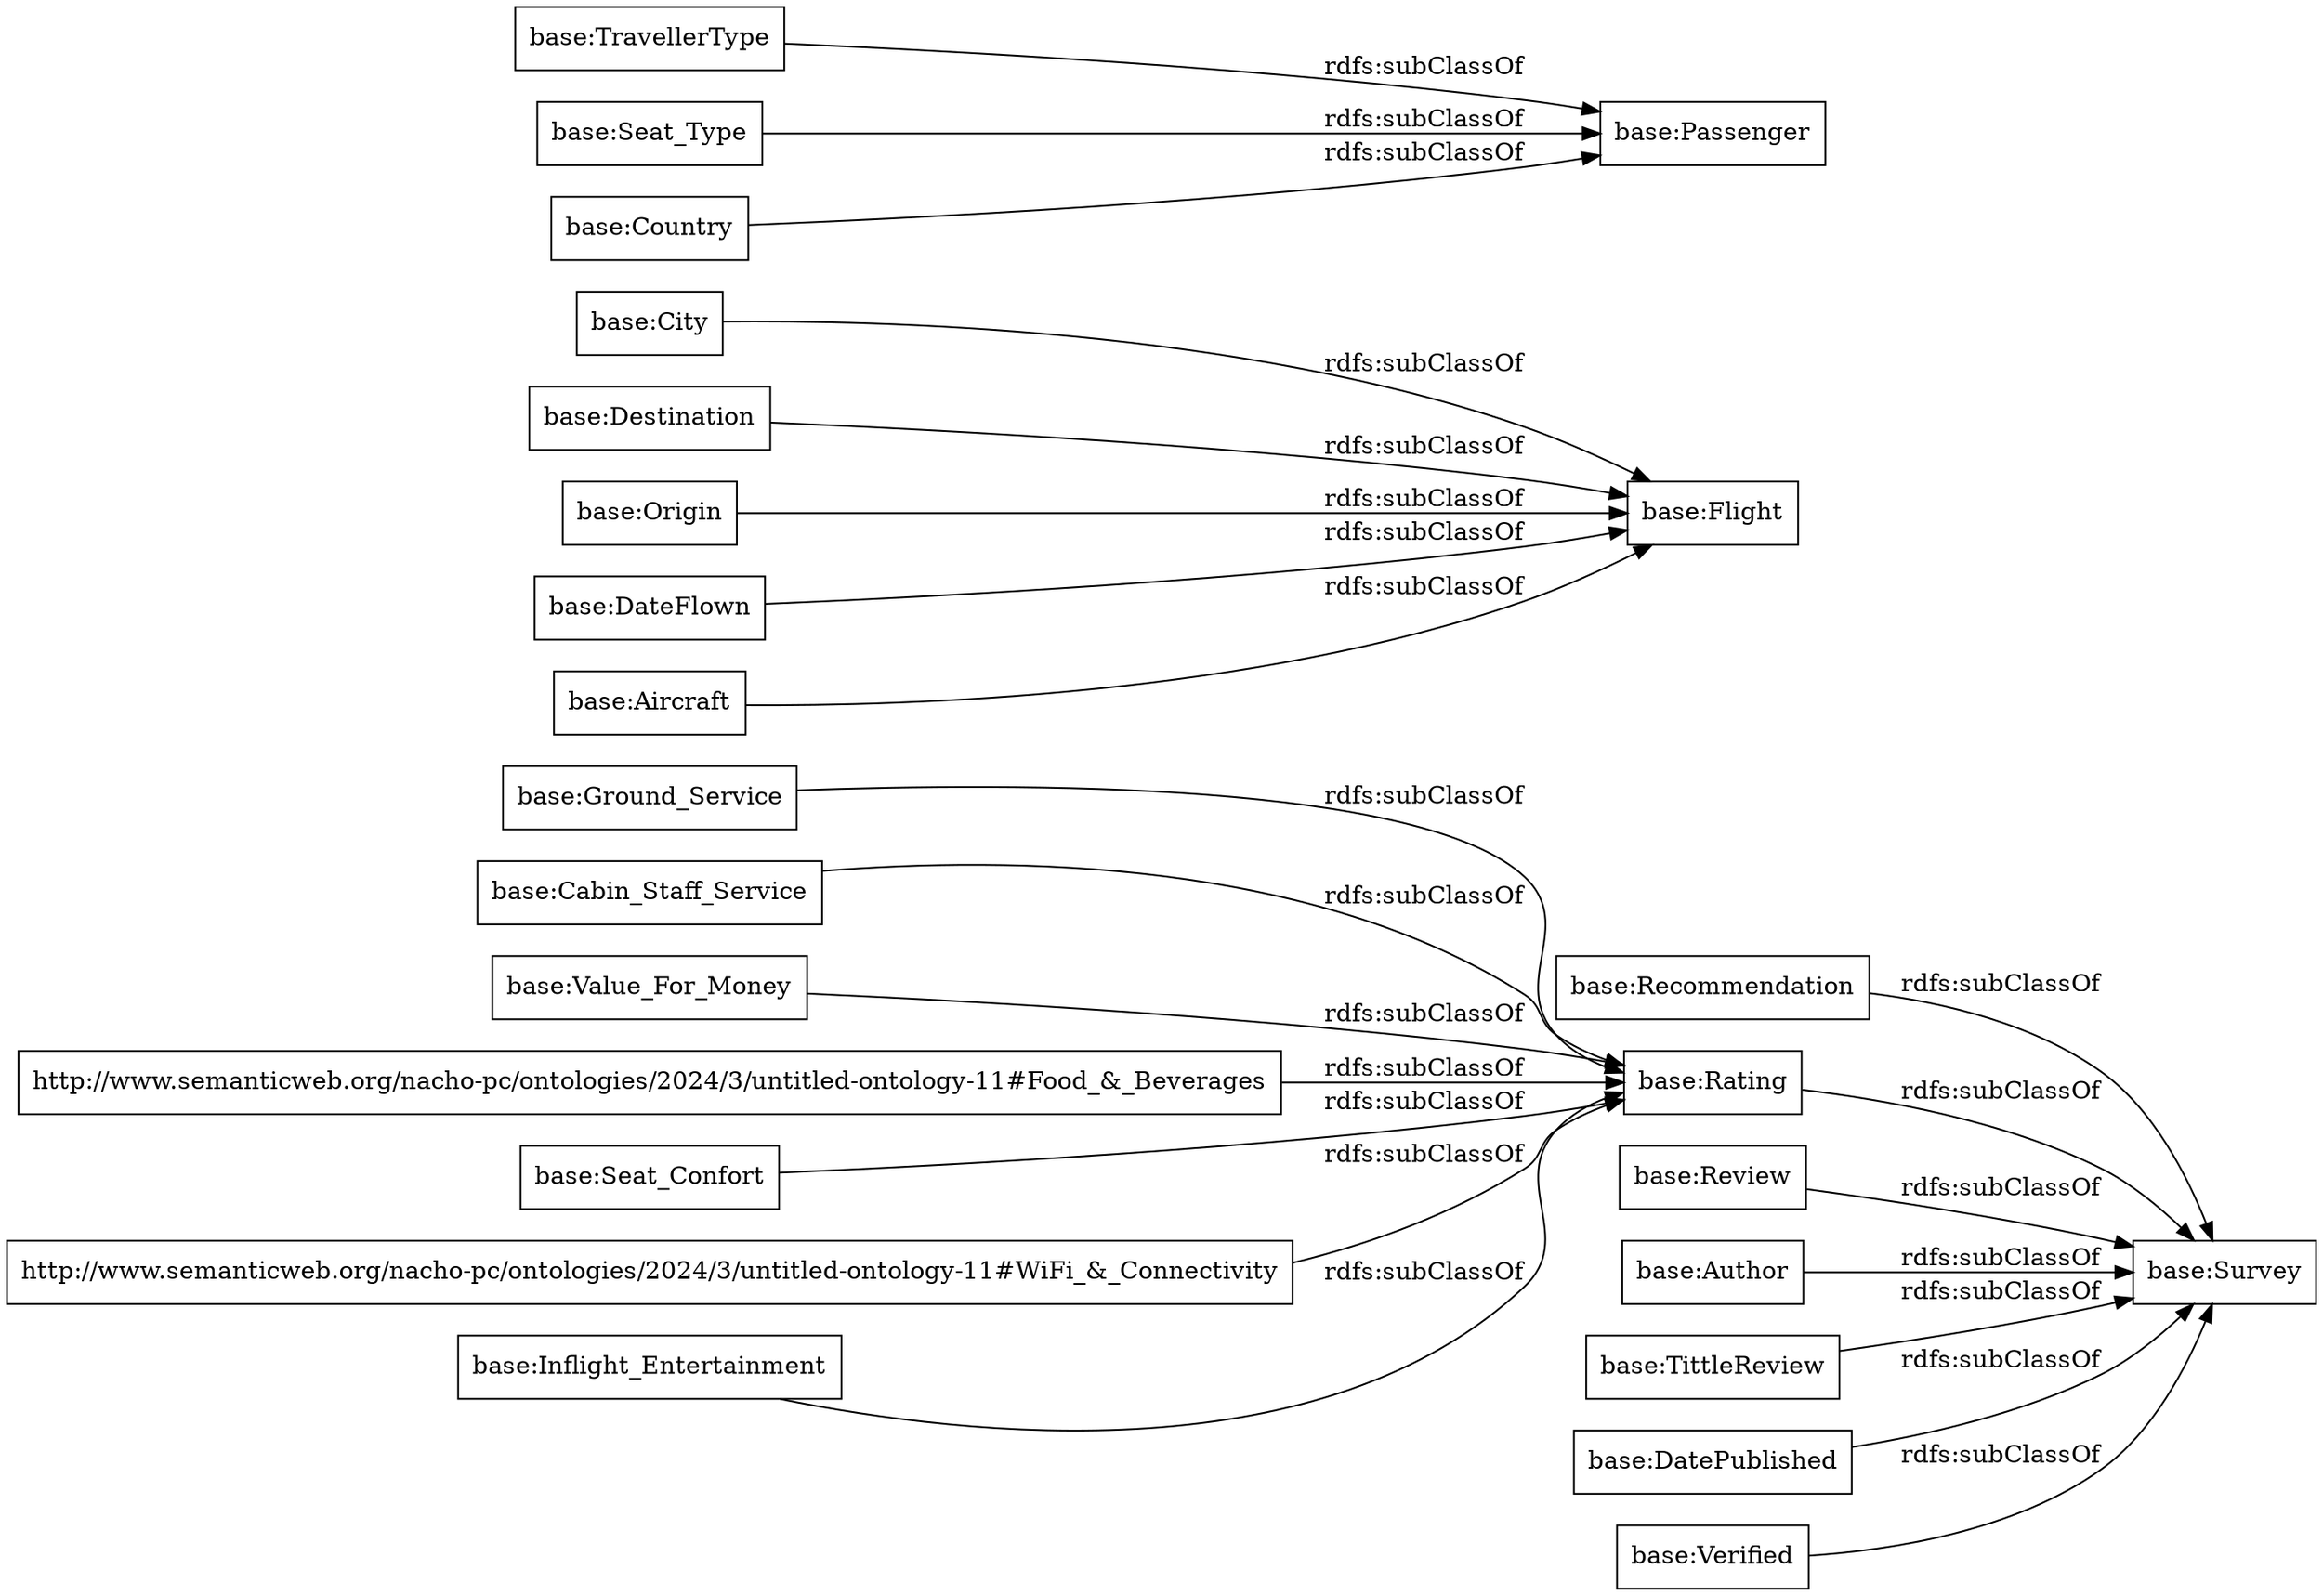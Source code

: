 digraph ar2dtool_diagram { 
rankdir=LR;
size="1000"
node [shape = rectangle, color="black"]; "base:Recommendation" "base:City" "base:Ground_Service" "base:Cabin_Staff_Service" "base:TravellerType" "base:Value_For_Money" "base:Survey" "base:Rating" "http://www.semanticweb.org/nacho-pc/ontologies/2024/3/untitled-ontology-11#Food_&_Beverages" "base:Review" "base:Passenger" "base:Seat_Confort" "base:Author" "base:Destination" "base:TittleReview" "base:Origin" "base:DatePublished" "base:DateFlown" "base:Aircraft" "http://www.semanticweb.org/nacho-pc/ontologies/2024/3/untitled-ontology-11#WiFi_&_Connectivity" "base:Seat_Type" "base:Inflight_Entertainment" "base:Country" "base:Flight" "base:Verified" ; /*classes style*/
	"base:City" -> "base:Flight" [ label = "rdfs:subClassOf" ];
	"base:DatePublished" -> "base:Survey" [ label = "rdfs:subClassOf" ];
	"base:Seat_Confort" -> "base:Rating" [ label = "rdfs:subClassOf" ];
	"base:Value_For_Money" -> "base:Rating" [ label = "rdfs:subClassOf" ];
	"base:Ground_Service" -> "base:Rating" [ label = "rdfs:subClassOf" ];
	"http://www.semanticweb.org/nacho-pc/ontologies/2024/3/untitled-ontology-11#WiFi_&_Connectivity" -> "base:Rating" [ label = "rdfs:subClassOf" ];
	"base:Recommendation" -> "base:Survey" [ label = "rdfs:subClassOf" ];
	"base:TravellerType" -> "base:Passenger" [ label = "rdfs:subClassOf" ];
	"base:Rating" -> "base:Survey" [ label = "rdfs:subClassOf" ];
	"base:Verified" -> "base:Survey" [ label = "rdfs:subClassOf" ];
	"base:Review" -> "base:Survey" [ label = "rdfs:subClassOf" ];
	"base:TittleReview" -> "base:Survey" [ label = "rdfs:subClassOf" ];
	"base:DateFlown" -> "base:Flight" [ label = "rdfs:subClassOf" ];
	"base:Aircraft" -> "base:Flight" [ label = "rdfs:subClassOf" ];
	"base:Author" -> "base:Survey" [ label = "rdfs:subClassOf" ];
	"base:Cabin_Staff_Service" -> "base:Rating" [ label = "rdfs:subClassOf" ];
	"base:Origin" -> "base:Flight" [ label = "rdfs:subClassOf" ];
	"base:Seat_Type" -> "base:Passenger" [ label = "rdfs:subClassOf" ];
	"http://www.semanticweb.org/nacho-pc/ontologies/2024/3/untitled-ontology-11#Food_&_Beverages" -> "base:Rating" [ label = "rdfs:subClassOf" ];
	"base:Country" -> "base:Passenger" [ label = "rdfs:subClassOf" ];
	"base:Destination" -> "base:Flight" [ label = "rdfs:subClassOf" ];
	"base:Inflight_Entertainment" -> "base:Rating" [ label = "rdfs:subClassOf" ];

}
